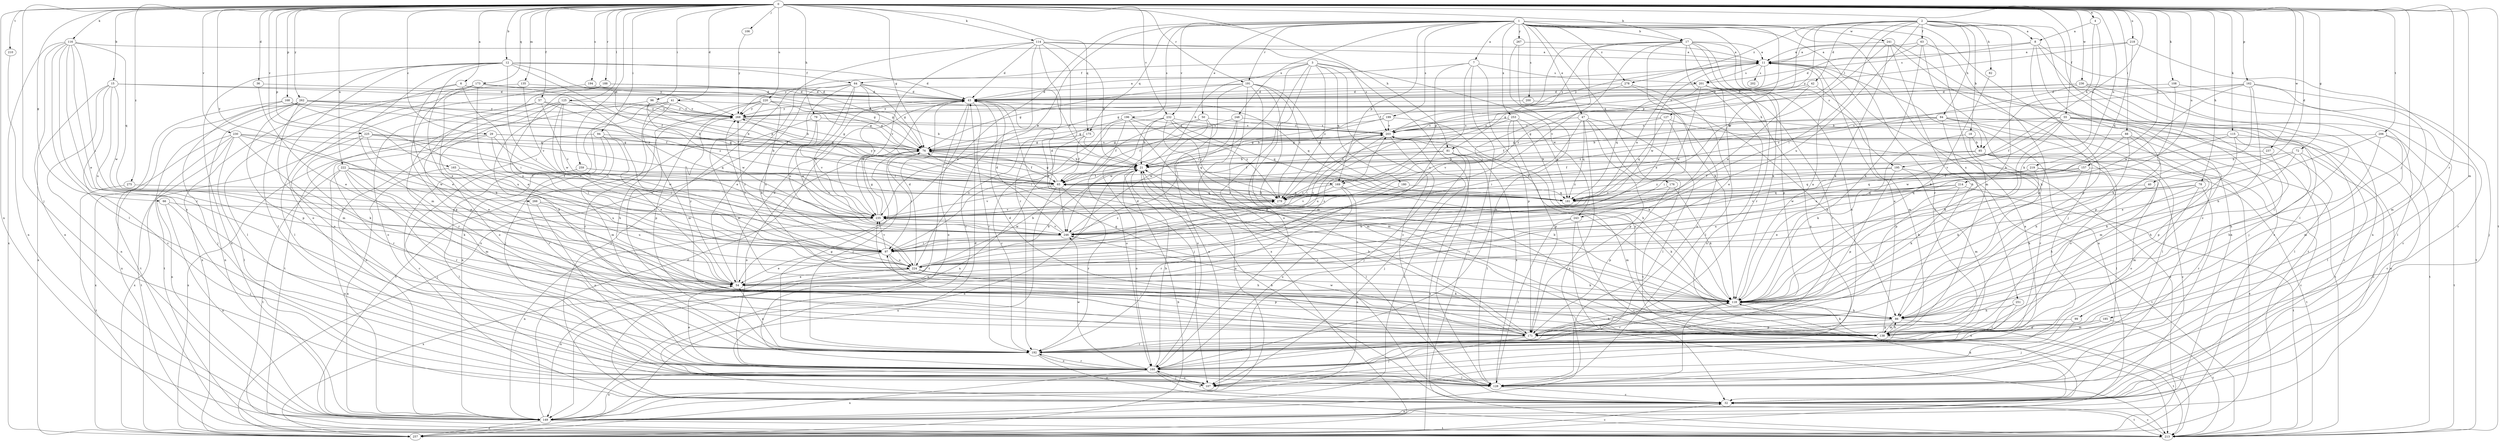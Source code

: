 strict digraph  {
0;
1;
2;
3;
4;
6;
7;
8;
11;
12;
15;
17;
18;
21;
29;
32;
36;
40;
41;
42;
43;
47;
50;
54;
55;
57;
63;
64;
65;
66;
72;
76;
78;
79;
81;
82;
84;
85;
86;
88;
94;
96;
97;
99;
106;
107;
108;
114;
115;
116;
118;
125;
127;
128;
135;
138;
149;
157;
160;
162;
165;
168;
169;
171;
173;
175;
176;
180;
181;
185;
188;
191;
192;
194;
195;
196;
199;
200;
201;
202;
203;
206;
210;
213;
214;
218;
219;
220;
222;
224;
225;
230;
232;
235;
236;
237;
241;
243;
246;
248;
251;
253;
257;
259;
262;
266;
267;
268;
275;
278;
279;
0 -> 4  [label=a];
0 -> 6  [label=a];
0 -> 12  [label=b];
0 -> 15  [label=b];
0 -> 17  [label=b];
0 -> 29  [label=c];
0 -> 36  [label=d];
0 -> 40  [label=d];
0 -> 41  [label=d];
0 -> 55  [label=f];
0 -> 57  [label=f];
0 -> 66  [label=g];
0 -> 72  [label=g];
0 -> 76  [label=g];
0 -> 78  [label=h];
0 -> 79  [label=h];
0 -> 81  [label=h];
0 -> 88  [label=i];
0 -> 94  [label=i];
0 -> 96  [label=i];
0 -> 99  [label=j];
0 -> 106  [label=j];
0 -> 107  [label=j];
0 -> 108  [label=k];
0 -> 114  [label=k];
0 -> 115  [label=k];
0 -> 116  [label=k];
0 -> 125  [label=l];
0 -> 135  [label=m];
0 -> 138  [label=m];
0 -> 149  [label=n];
0 -> 157  [label=o];
0 -> 162  [label=p];
0 -> 165  [label=p];
0 -> 168  [label=p];
0 -> 173  [label=q];
0 -> 175  [label=q];
0 -> 185  [label=r];
0 -> 188  [label=r];
0 -> 191  [label=r];
0 -> 194  [label=s];
0 -> 195  [label=s];
0 -> 206  [label=t];
0 -> 210  [label=t];
0 -> 213  [label=t];
0 -> 214  [label=u];
0 -> 218  [label=u];
0 -> 219  [label=u];
0 -> 220  [label=u];
0 -> 222  [label=u];
0 -> 225  [label=v];
0 -> 230  [label=v];
0 -> 232  [label=v];
0 -> 236  [label=w];
0 -> 237  [label=w];
0 -> 259  [label=y];
0 -> 262  [label=y];
0 -> 266  [label=y];
0 -> 275  [label=z];
1 -> 7  [label=a];
1 -> 17  [label=b];
1 -> 32  [label=c];
1 -> 47  [label=e];
1 -> 50  [label=e];
1 -> 54  [label=e];
1 -> 138  [label=m];
1 -> 169  [label=p];
1 -> 175  [label=q];
1 -> 176  [label=q];
1 -> 191  [label=r];
1 -> 192  [label=r];
1 -> 195  [label=s];
1 -> 196  [label=s];
1 -> 199  [label=s];
1 -> 200  [label=s];
1 -> 232  [label=v];
1 -> 235  [label=v];
1 -> 241  [label=w];
1 -> 243  [label=w];
1 -> 248  [label=x];
1 -> 251  [label=x];
1 -> 253  [label=x];
1 -> 267  [label=y];
1 -> 278  [label=z];
2 -> 8  [label=a];
2 -> 18  [label=b];
2 -> 42  [label=d];
2 -> 63  [label=f];
2 -> 81  [label=h];
2 -> 82  [label=h];
2 -> 84  [label=h];
2 -> 97  [label=i];
2 -> 118  [label=k];
2 -> 127  [label=l];
2 -> 128  [label=l];
2 -> 169  [label=p];
2 -> 224  [label=u];
2 -> 257  [label=x];
2 -> 278  [label=z];
3 -> 21  [label=b];
3 -> 32  [label=c];
3 -> 64  [label=f];
3 -> 97  [label=i];
3 -> 128  [label=l];
3 -> 160  [label=o];
3 -> 180  [label=q];
3 -> 243  [label=w];
3 -> 257  [label=x];
3 -> 279  [label=z];
4 -> 8  [label=a];
4 -> 85  [label=h];
4 -> 118  [label=k];
6 -> 43  [label=d];
6 -> 54  [label=e];
6 -> 97  [label=i];
6 -> 128  [label=l];
6 -> 169  [label=p];
7 -> 169  [label=p];
7 -> 171  [label=p];
7 -> 201  [label=s];
7 -> 213  [label=t];
7 -> 224  [label=u];
7 -> 268  [label=y];
8 -> 11  [label=a];
8 -> 128  [label=l];
8 -> 149  [label=n];
8 -> 171  [label=p];
8 -> 192  [label=r];
8 -> 201  [label=s];
11 -> 201  [label=s];
11 -> 202  [label=s];
11 -> 203  [label=s];
11 -> 213  [label=t];
11 -> 246  [label=w];
11 -> 268  [label=y];
12 -> 43  [label=d];
12 -> 54  [label=e];
12 -> 64  [label=f];
12 -> 65  [label=f];
12 -> 97  [label=i];
12 -> 128  [label=l];
12 -> 138  [label=m];
12 -> 149  [label=n];
12 -> 160  [label=o];
12 -> 268  [label=y];
15 -> 32  [label=c];
15 -> 43  [label=d];
15 -> 85  [label=h];
15 -> 149  [label=n];
15 -> 224  [label=u];
15 -> 246  [label=w];
15 -> 257  [label=x];
17 -> 11  [label=a];
17 -> 54  [label=e];
17 -> 65  [label=f];
17 -> 118  [label=k];
17 -> 160  [label=o];
17 -> 171  [label=p];
17 -> 192  [label=r];
17 -> 203  [label=s];
17 -> 235  [label=v];
17 -> 257  [label=x];
17 -> 279  [label=z];
18 -> 85  [label=h];
18 -> 118  [label=k];
18 -> 192  [label=r];
21 -> 65  [label=f];
21 -> 128  [label=l];
21 -> 149  [label=n];
21 -> 160  [label=o];
29 -> 21  [label=b];
29 -> 76  [label=g];
29 -> 97  [label=i];
29 -> 192  [label=r];
29 -> 246  [label=w];
29 -> 257  [label=x];
32 -> 21  [label=b];
32 -> 118  [label=k];
32 -> 149  [label=n];
32 -> 213  [label=t];
36 -> 43  [label=d];
36 -> 54  [label=e];
40 -> 118  [label=k];
40 -> 181  [label=q];
41 -> 76  [label=g];
41 -> 107  [label=j];
41 -> 138  [label=m];
41 -> 149  [label=n];
41 -> 192  [label=r];
41 -> 268  [label=y];
42 -> 43  [label=d];
42 -> 138  [label=m];
42 -> 246  [label=w];
42 -> 279  [label=z];
43 -> 11  [label=a];
43 -> 160  [label=o];
43 -> 181  [label=q];
43 -> 192  [label=r];
43 -> 213  [label=t];
43 -> 268  [label=y];
47 -> 97  [label=i];
47 -> 128  [label=l];
47 -> 149  [label=n];
47 -> 171  [label=p];
47 -> 181  [label=q];
47 -> 203  [label=s];
47 -> 213  [label=t];
50 -> 32  [label=c];
50 -> 65  [label=f];
50 -> 160  [label=o];
50 -> 203  [label=s];
50 -> 246  [label=w];
54 -> 21  [label=b];
54 -> 43  [label=d];
54 -> 118  [label=k];
54 -> 268  [label=y];
55 -> 32  [label=c];
55 -> 65  [label=f];
55 -> 76  [label=g];
55 -> 118  [label=k];
55 -> 128  [label=l];
55 -> 149  [label=n];
55 -> 203  [label=s];
55 -> 213  [label=t];
55 -> 235  [label=v];
57 -> 160  [label=o];
57 -> 192  [label=r];
57 -> 235  [label=v];
57 -> 268  [label=y];
57 -> 279  [label=z];
63 -> 11  [label=a];
63 -> 43  [label=d];
63 -> 86  [label=h];
63 -> 118  [label=k];
63 -> 171  [label=p];
64 -> 21  [label=b];
64 -> 32  [label=c];
64 -> 43  [label=d];
64 -> 54  [label=e];
64 -> 76  [label=g];
64 -> 118  [label=k];
64 -> 224  [label=u];
64 -> 235  [label=v];
64 -> 246  [label=w];
65 -> 76  [label=g];
65 -> 181  [label=q];
65 -> 192  [label=r];
65 -> 235  [label=v];
65 -> 246  [label=w];
65 -> 257  [label=x];
65 -> 268  [label=y];
65 -> 279  [label=z];
66 -> 107  [label=j];
66 -> 149  [label=n];
66 -> 235  [label=v];
72 -> 21  [label=b];
72 -> 32  [label=c];
72 -> 86  [label=h];
72 -> 118  [label=k];
72 -> 224  [label=u];
76 -> 21  [label=b];
76 -> 65  [label=f];
76 -> 97  [label=i];
76 -> 160  [label=o];
76 -> 192  [label=r];
76 -> 203  [label=s];
78 -> 54  [label=e];
78 -> 86  [label=h];
78 -> 138  [label=m];
78 -> 181  [label=q];
78 -> 192  [label=r];
79 -> 203  [label=s];
79 -> 213  [label=t];
79 -> 235  [label=v];
79 -> 246  [label=w];
81 -> 21  [label=b];
81 -> 65  [label=f];
81 -> 107  [label=j];
81 -> 128  [label=l];
81 -> 257  [label=x];
82 -> 118  [label=k];
84 -> 21  [label=b];
84 -> 128  [label=l];
84 -> 160  [label=o];
84 -> 171  [label=p];
84 -> 203  [label=s];
84 -> 213  [label=t];
84 -> 279  [label=z];
85 -> 21  [label=b];
85 -> 32  [label=c];
85 -> 65  [label=f];
85 -> 128  [label=l];
85 -> 257  [label=x];
86 -> 138  [label=m];
86 -> 171  [label=p];
86 -> 203  [label=s];
86 -> 213  [label=t];
88 -> 76  [label=g];
88 -> 86  [label=h];
88 -> 138  [label=m];
88 -> 192  [label=r];
88 -> 224  [label=u];
94 -> 32  [label=c];
94 -> 54  [label=e];
94 -> 76  [label=g];
94 -> 97  [label=i];
94 -> 138  [label=m];
94 -> 192  [label=r];
96 -> 21  [label=b];
96 -> 65  [label=f];
96 -> 213  [label=t];
96 -> 246  [label=w];
96 -> 268  [label=y];
97 -> 54  [label=e];
97 -> 86  [label=h];
97 -> 203  [label=s];
97 -> 224  [label=u];
97 -> 235  [label=v];
97 -> 257  [label=x];
97 -> 268  [label=y];
99 -> 107  [label=j];
99 -> 171  [label=p];
106 -> 268  [label=y];
107 -> 11  [label=a];
107 -> 160  [label=o];
108 -> 43  [label=d];
108 -> 171  [label=p];
108 -> 213  [label=t];
114 -> 11  [label=a];
114 -> 21  [label=b];
114 -> 32  [label=c];
114 -> 43  [label=d];
114 -> 118  [label=k];
114 -> 192  [label=r];
114 -> 203  [label=s];
114 -> 235  [label=v];
114 -> 257  [label=x];
115 -> 32  [label=c];
115 -> 76  [label=g];
115 -> 128  [label=l];
115 -> 171  [label=p];
115 -> 246  [label=w];
116 -> 11  [label=a];
116 -> 54  [label=e];
116 -> 97  [label=i];
116 -> 128  [label=l];
116 -> 149  [label=n];
116 -> 160  [label=o];
116 -> 181  [label=q];
116 -> 192  [label=r];
116 -> 257  [label=x];
118 -> 11  [label=a];
118 -> 21  [label=b];
118 -> 43  [label=d];
118 -> 76  [label=g];
118 -> 86  [label=h];
118 -> 128  [label=l];
118 -> 192  [label=r];
125 -> 21  [label=b];
125 -> 86  [label=h];
125 -> 97  [label=i];
125 -> 149  [label=n];
125 -> 160  [label=o];
125 -> 246  [label=w];
125 -> 268  [label=y];
127 -> 65  [label=f];
127 -> 97  [label=i];
127 -> 181  [label=q];
127 -> 203  [label=s];
127 -> 257  [label=x];
128 -> 32  [label=c];
128 -> 43  [label=d];
128 -> 203  [label=s];
135 -> 43  [label=d];
135 -> 128  [label=l];
135 -> 235  [label=v];
138 -> 11  [label=a];
138 -> 86  [label=h];
138 -> 118  [label=k];
138 -> 213  [label=t];
138 -> 235  [label=v];
149 -> 11  [label=a];
149 -> 43  [label=d];
149 -> 203  [label=s];
149 -> 213  [label=t];
149 -> 257  [label=x];
157 -> 32  [label=c];
157 -> 65  [label=f];
157 -> 118  [label=k];
157 -> 181  [label=q];
157 -> 246  [label=w];
160 -> 21  [label=b];
160 -> 32  [label=c];
160 -> 54  [label=e];
160 -> 107  [label=j];
160 -> 128  [label=l];
160 -> 149  [label=n];
160 -> 192  [label=r];
160 -> 246  [label=w];
160 -> 257  [label=x];
162 -> 21  [label=b];
162 -> 43  [label=d];
162 -> 86  [label=h];
162 -> 107  [label=j];
162 -> 118  [label=k];
162 -> 138  [label=m];
162 -> 246  [label=w];
165 -> 65  [label=f];
165 -> 149  [label=n];
165 -> 224  [label=u];
168 -> 65  [label=f];
168 -> 107  [label=j];
168 -> 213  [label=t];
168 -> 224  [label=u];
168 -> 268  [label=y];
169 -> 138  [label=m];
169 -> 149  [label=n];
169 -> 160  [label=o];
169 -> 235  [label=v];
169 -> 279  [label=z];
171 -> 21  [label=b];
171 -> 43  [label=d];
171 -> 97  [label=i];
171 -> 107  [label=j];
171 -> 118  [label=k];
171 -> 192  [label=r];
171 -> 246  [label=w];
173 -> 43  [label=d];
173 -> 54  [label=e];
173 -> 118  [label=k];
173 -> 171  [label=p];
173 -> 257  [label=x];
173 -> 279  [label=z];
175 -> 65  [label=f];
175 -> 76  [label=g];
175 -> 181  [label=q];
175 -> 192  [label=r];
176 -> 118  [label=k];
176 -> 171  [label=p];
176 -> 279  [label=z];
180 -> 181  [label=q];
180 -> 192  [label=r];
185 -> 138  [label=m];
185 -> 171  [label=p];
185 -> 213  [label=t];
188 -> 43  [label=d];
188 -> 76  [label=g];
188 -> 171  [label=p];
188 -> 224  [label=u];
191 -> 43  [label=d];
191 -> 76  [label=g];
191 -> 118  [label=k];
191 -> 138  [label=m];
191 -> 149  [label=n];
191 -> 171  [label=p];
191 -> 181  [label=q];
191 -> 279  [label=z];
192 -> 32  [label=c];
192 -> 54  [label=e];
192 -> 76  [label=g];
192 -> 160  [label=o];
194 -> 43  [label=d];
194 -> 76  [label=g];
194 -> 160  [label=o];
195 -> 65  [label=f];
195 -> 138  [label=m];
195 -> 171  [label=p];
195 -> 213  [label=t];
195 -> 279  [label=z];
196 -> 138  [label=m];
196 -> 149  [label=n];
196 -> 160  [label=o];
196 -> 203  [label=s];
196 -> 224  [label=u];
196 -> 279  [label=z];
199 -> 21  [label=b];
199 -> 76  [label=g];
199 -> 86  [label=h];
199 -> 203  [label=s];
200 -> 86  [label=h];
200 -> 268  [label=y];
201 -> 43  [label=d];
201 -> 54  [label=e];
201 -> 160  [label=o];
201 -> 181  [label=q];
201 -> 192  [label=r];
201 -> 246  [label=w];
203 -> 76  [label=g];
203 -> 97  [label=i];
203 -> 107  [label=j];
203 -> 224  [label=u];
206 -> 54  [label=e];
206 -> 76  [label=g];
206 -> 86  [label=h];
206 -> 138  [label=m];
206 -> 213  [label=t];
210 -> 149  [label=n];
213 -> 32  [label=c];
214 -> 118  [label=k];
214 -> 181  [label=q];
214 -> 213  [label=t];
214 -> 224  [label=u];
214 -> 235  [label=v];
218 -> 11  [label=a];
218 -> 32  [label=c];
218 -> 181  [label=q];
218 -> 268  [label=y];
219 -> 65  [label=f];
219 -> 118  [label=k];
219 -> 160  [label=o];
219 -> 181  [label=q];
219 -> 213  [label=t];
219 -> 279  [label=z];
220 -> 21  [label=b];
220 -> 76  [label=g];
220 -> 138  [label=m];
220 -> 171  [label=p];
220 -> 192  [label=r];
220 -> 224  [label=u];
220 -> 268  [label=y];
222 -> 65  [label=f];
222 -> 118  [label=k];
222 -> 138  [label=m];
222 -> 149  [label=n];
222 -> 192  [label=r];
222 -> 213  [label=t];
222 -> 235  [label=v];
224 -> 21  [label=b];
224 -> 43  [label=d];
224 -> 54  [label=e];
224 -> 118  [label=k];
224 -> 149  [label=n];
224 -> 171  [label=p];
224 -> 203  [label=s];
224 -> 268  [label=y];
225 -> 54  [label=e];
225 -> 76  [label=g];
225 -> 118  [label=k];
225 -> 181  [label=q];
225 -> 235  [label=v];
225 -> 257  [label=x];
230 -> 54  [label=e];
230 -> 76  [label=g];
230 -> 128  [label=l];
230 -> 149  [label=n];
230 -> 213  [label=t];
230 -> 235  [label=v];
230 -> 246  [label=w];
230 -> 257  [label=x];
232 -> 21  [label=b];
232 -> 97  [label=i];
232 -> 107  [label=j];
232 -> 138  [label=m];
232 -> 181  [label=q];
232 -> 203  [label=s];
232 -> 279  [label=z];
235 -> 11  [label=a];
235 -> 43  [label=d];
235 -> 76  [label=g];
235 -> 149  [label=n];
235 -> 246  [label=w];
236 -> 32  [label=c];
236 -> 43  [label=d];
236 -> 76  [label=g];
236 -> 107  [label=j];
236 -> 128  [label=l];
236 -> 279  [label=z];
237 -> 21  [label=b];
237 -> 86  [label=h];
241 -> 11  [label=a];
241 -> 86  [label=h];
241 -> 107  [label=j];
241 -> 118  [label=k];
241 -> 149  [label=n];
241 -> 181  [label=q];
243 -> 32  [label=c];
243 -> 128  [label=l];
243 -> 213  [label=t];
243 -> 246  [label=w];
246 -> 43  [label=d];
246 -> 97  [label=i];
246 -> 235  [label=v];
246 -> 279  [label=z];
248 -> 65  [label=f];
248 -> 149  [label=n];
248 -> 203  [label=s];
248 -> 246  [label=w];
251 -> 86  [label=h];
251 -> 160  [label=o];
251 -> 192  [label=r];
253 -> 118  [label=k];
253 -> 171  [label=p];
253 -> 181  [label=q];
253 -> 203  [label=s];
253 -> 235  [label=v];
253 -> 279  [label=z];
257 -> 21  [label=b];
257 -> 32  [label=c];
259 -> 65  [label=f];
259 -> 107  [label=j];
259 -> 128  [label=l];
259 -> 235  [label=v];
262 -> 21  [label=b];
262 -> 65  [label=f];
262 -> 138  [label=m];
262 -> 149  [label=n];
262 -> 171  [label=p];
262 -> 213  [label=t];
262 -> 257  [label=x];
262 -> 268  [label=y];
266 -> 160  [label=o];
266 -> 224  [label=u];
266 -> 235  [label=v];
267 -> 11  [label=a];
267 -> 118  [label=k];
267 -> 160  [label=o];
268 -> 43  [label=d];
268 -> 76  [label=g];
268 -> 86  [label=h];
268 -> 203  [label=s];
275 -> 181  [label=q];
275 -> 213  [label=t];
278 -> 43  [label=d];
278 -> 76  [label=g];
278 -> 128  [label=l];
278 -> 160  [label=o];
279 -> 43  [label=d];
279 -> 65  [label=f];
279 -> 118  [label=k];
279 -> 235  [label=v];
}
